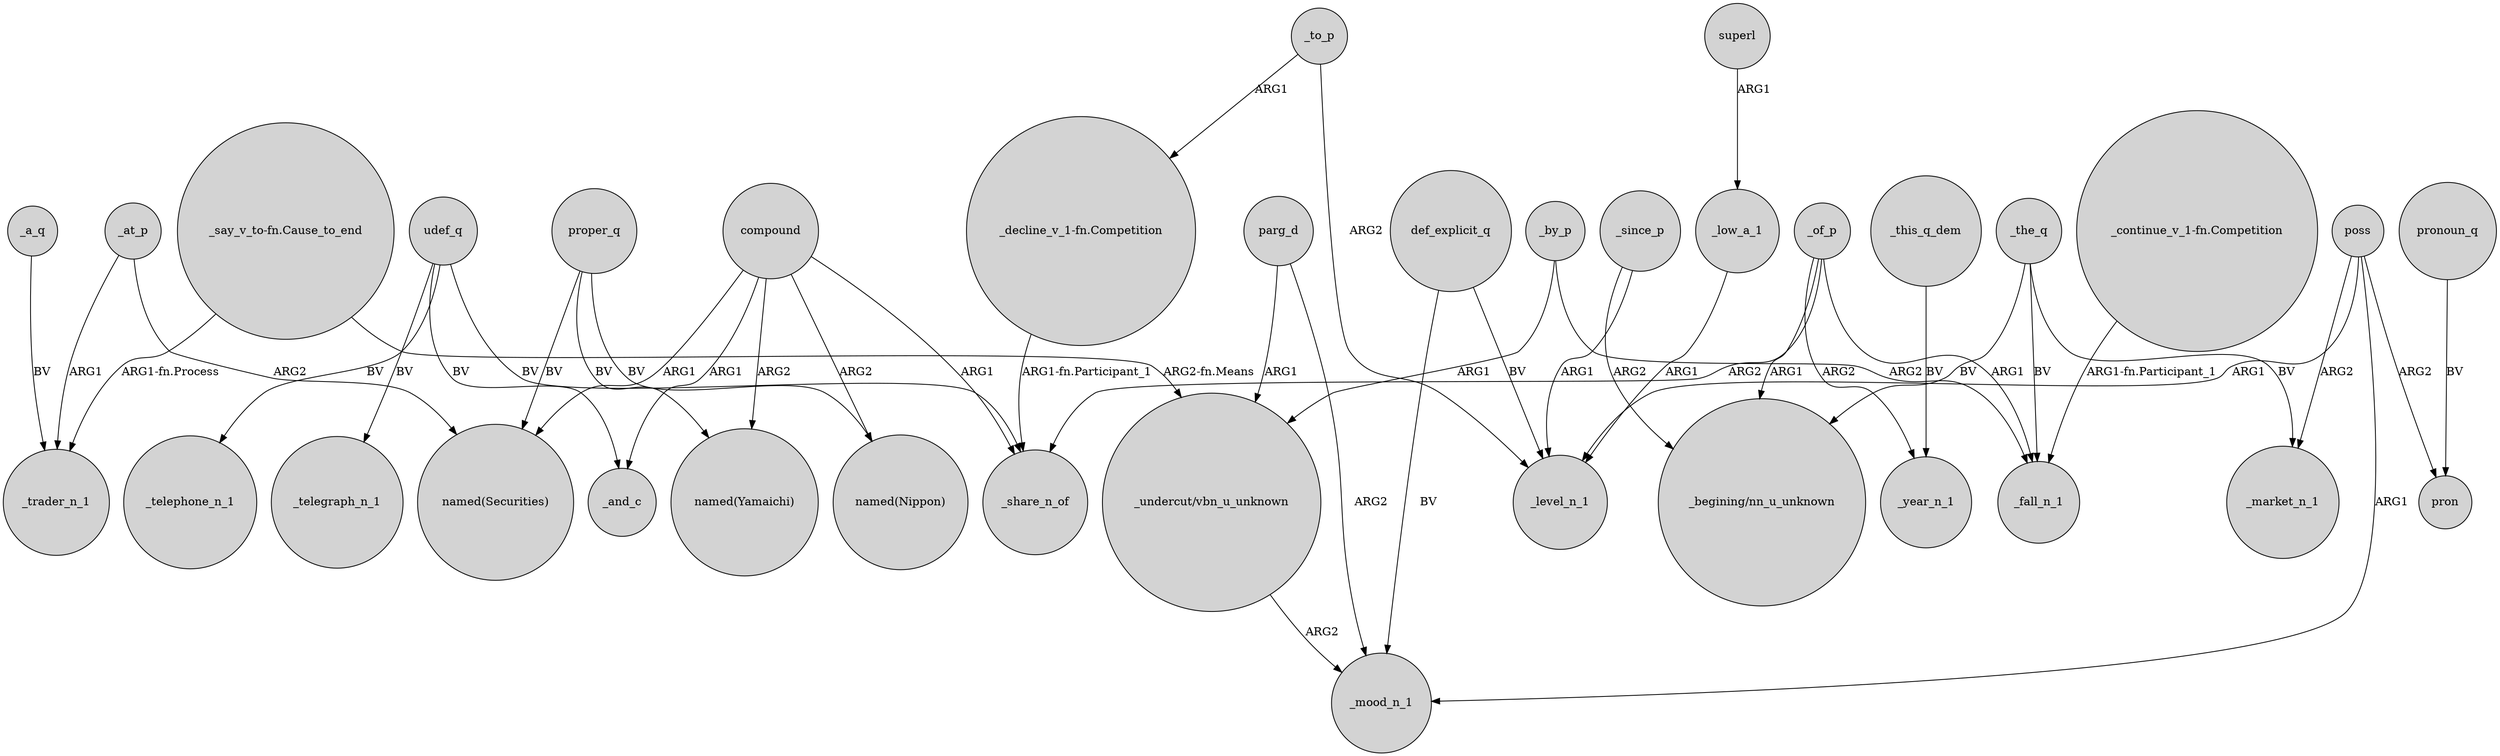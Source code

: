 digraph {
	node [shape=circle style=filled]
	"_say_v_to-fn.Cause_to_end" -> _trader_n_1 [label="ARG1-fn.Process"]
	superl -> _low_a_1 [label=ARG1]
	compound -> _and_c [label=ARG1]
	poss -> _mood_n_1 [label=ARG1]
	udef_q -> _telephone_n_1 [label=BV]
	_of_p -> "_begining/nn_u_unknown" [label=ARG1]
	_at_p -> _trader_n_1 [label=ARG1]
	proper_q -> "named(Securities)" [label=BV]
	parg_d -> _mood_n_1 [label=ARG2]
	_since_p -> "_begining/nn_u_unknown" [label=ARG2]
	_of_p -> _year_n_1 [label=ARG2]
	compound -> _share_n_of [label=ARG1]
	"_say_v_to-fn.Cause_to_end" -> "_undercut/vbn_u_unknown" [label="ARG2-fn.Means"]
	_the_q -> _fall_n_1 [label=BV]
	compound -> "named(Nippon)" [label=ARG2]
	_to_p -> "_decline_v_1-fn.Competition" [label=ARG1]
	"_continue_v_1-fn.Competition" -> _fall_n_1 [label="ARG1-fn.Participant_1"]
	udef_q -> _telegraph_n_1 [label=BV]
	udef_q -> _and_c [label=BV]
	_the_q -> _market_n_1 [label=BV]
	proper_q -> "named(Yamaichi)" [label=BV]
	pronoun_q -> pron [label=BV]
	_a_q -> _trader_n_1 [label=BV]
	poss -> pron [label=ARG2]
	def_explicit_q -> _mood_n_1 [label=BV]
	_the_q -> "_begining/nn_u_unknown" [label=BV]
	udef_q -> _share_n_of [label=BV]
	_low_a_1 -> _level_n_1 [label=ARG1]
	_of_p -> _fall_n_1 [label=ARG1]
	"_undercut/vbn_u_unknown" -> _mood_n_1 [label=ARG2]
	_this_q_dem -> _year_n_1 [label=BV]
	parg_d -> "_undercut/vbn_u_unknown" [label=ARG1]
	def_explicit_q -> _level_n_1 [label=BV]
	_to_p -> _level_n_1 [label=ARG2]
	_since_p -> _level_n_1 [label=ARG1]
	_at_p -> "named(Securities)" [label=ARG2]
	_by_p -> "_undercut/vbn_u_unknown" [label=ARG1]
	proper_q -> "named(Nippon)" [label=BV]
	"_decline_v_1-fn.Competition" -> _share_n_of [label="ARG1-fn.Participant_1"]
	compound -> "named(Yamaichi)" [label=ARG2]
	poss -> _market_n_1 [label=ARG2]
	_by_p -> _fall_n_1 [label=ARG2]
	_of_p -> _share_n_of [label=ARG2]
	poss -> _level_n_1 [label=ARG1]
	compound -> "named(Securities)" [label=ARG1]
}
